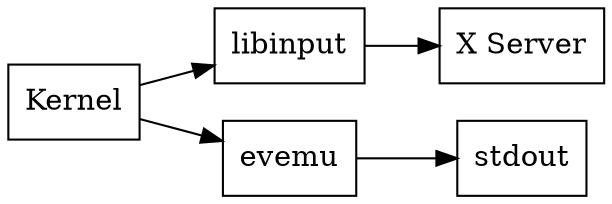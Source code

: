 digraph stack
{
  compound=true;
  rankdir="LR";
  node [
    shape="box";
  ]

  kernel [label="Kernel"];

  libinput;
  xserver [label="X Server"];

  kernel -> libinput
  libinput -> xserver

  kernel -> evemu
  evemu -> stdout
}
